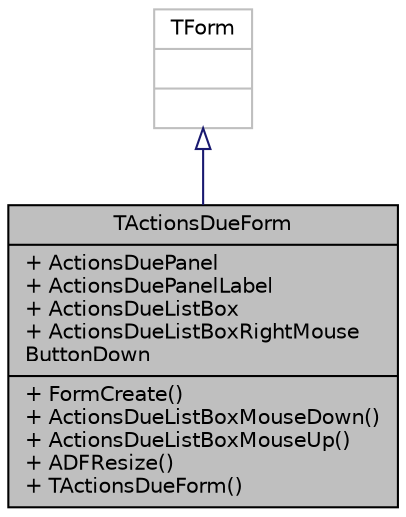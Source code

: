 digraph "TActionsDueForm"
{
 // INTERACTIVE_SVG=YES
 // LATEX_PDF_SIZE
  edge [fontname="Helvetica",fontsize="10",labelfontname="Helvetica",labelfontsize="10"];
  node [fontname="Helvetica",fontsize="10",shape=record];
  Node1 [label="{TActionsDueForm\n|+ ActionsDuePanel\l+ ActionsDuePanelLabel\l+ ActionsDueListBox\l+ ActionsDueListBoxRightMouse\lButtonDown\l|+ FormCreate()\l+ ActionsDueListBoxMouseDown()\l+ ActionsDueListBoxMouseUp()\l+ ADFResize()\l+ TActionsDueForm()\l}",height=0.2,width=0.4,color="black", fillcolor="grey75", style="filled", fontcolor="black",tooltip=" "];
  Node2 -> Node1 [dir="back",color="midnightblue",fontsize="10",style="solid",arrowtail="onormal",fontname="Helvetica"];
  Node2 [label="{TForm\n||}",height=0.2,width=0.4,color="grey75", fillcolor="white", style="filled",tooltip=" "];
}
